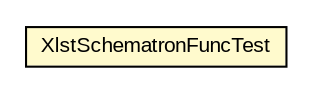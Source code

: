 #!/usr/local/bin/dot
#
# Class diagram 
# Generated by UMLGraph version 5.1 (http://www.umlgraph.org/)
#

digraph G {
	edge [fontname="arial",fontsize=10,labelfontname="arial",labelfontsize=10];
	node [fontname="arial",fontsize=10,shape=plaintext];
	nodesep=0.25;
	ranksep=0.5;
	// com.helger.maven.sch2xslt.XlstSchematronFuncTest
	c3111 [label=<<table title="com.helger.maven.sch2xslt.XlstSchematronFuncTest" border="0" cellborder="1" cellspacing="0" cellpadding="2" port="p" bgcolor="lemonChiffon" href="./XlstSchematronFuncTest.html">
		<tr><td><table border="0" cellspacing="0" cellpadding="1">
<tr><td align="center" balign="center"> XlstSchematronFuncTest </td></tr>
		</table></td></tr>
		</table>>, fontname="arial", fontcolor="black", fontsize=10.0];
}

